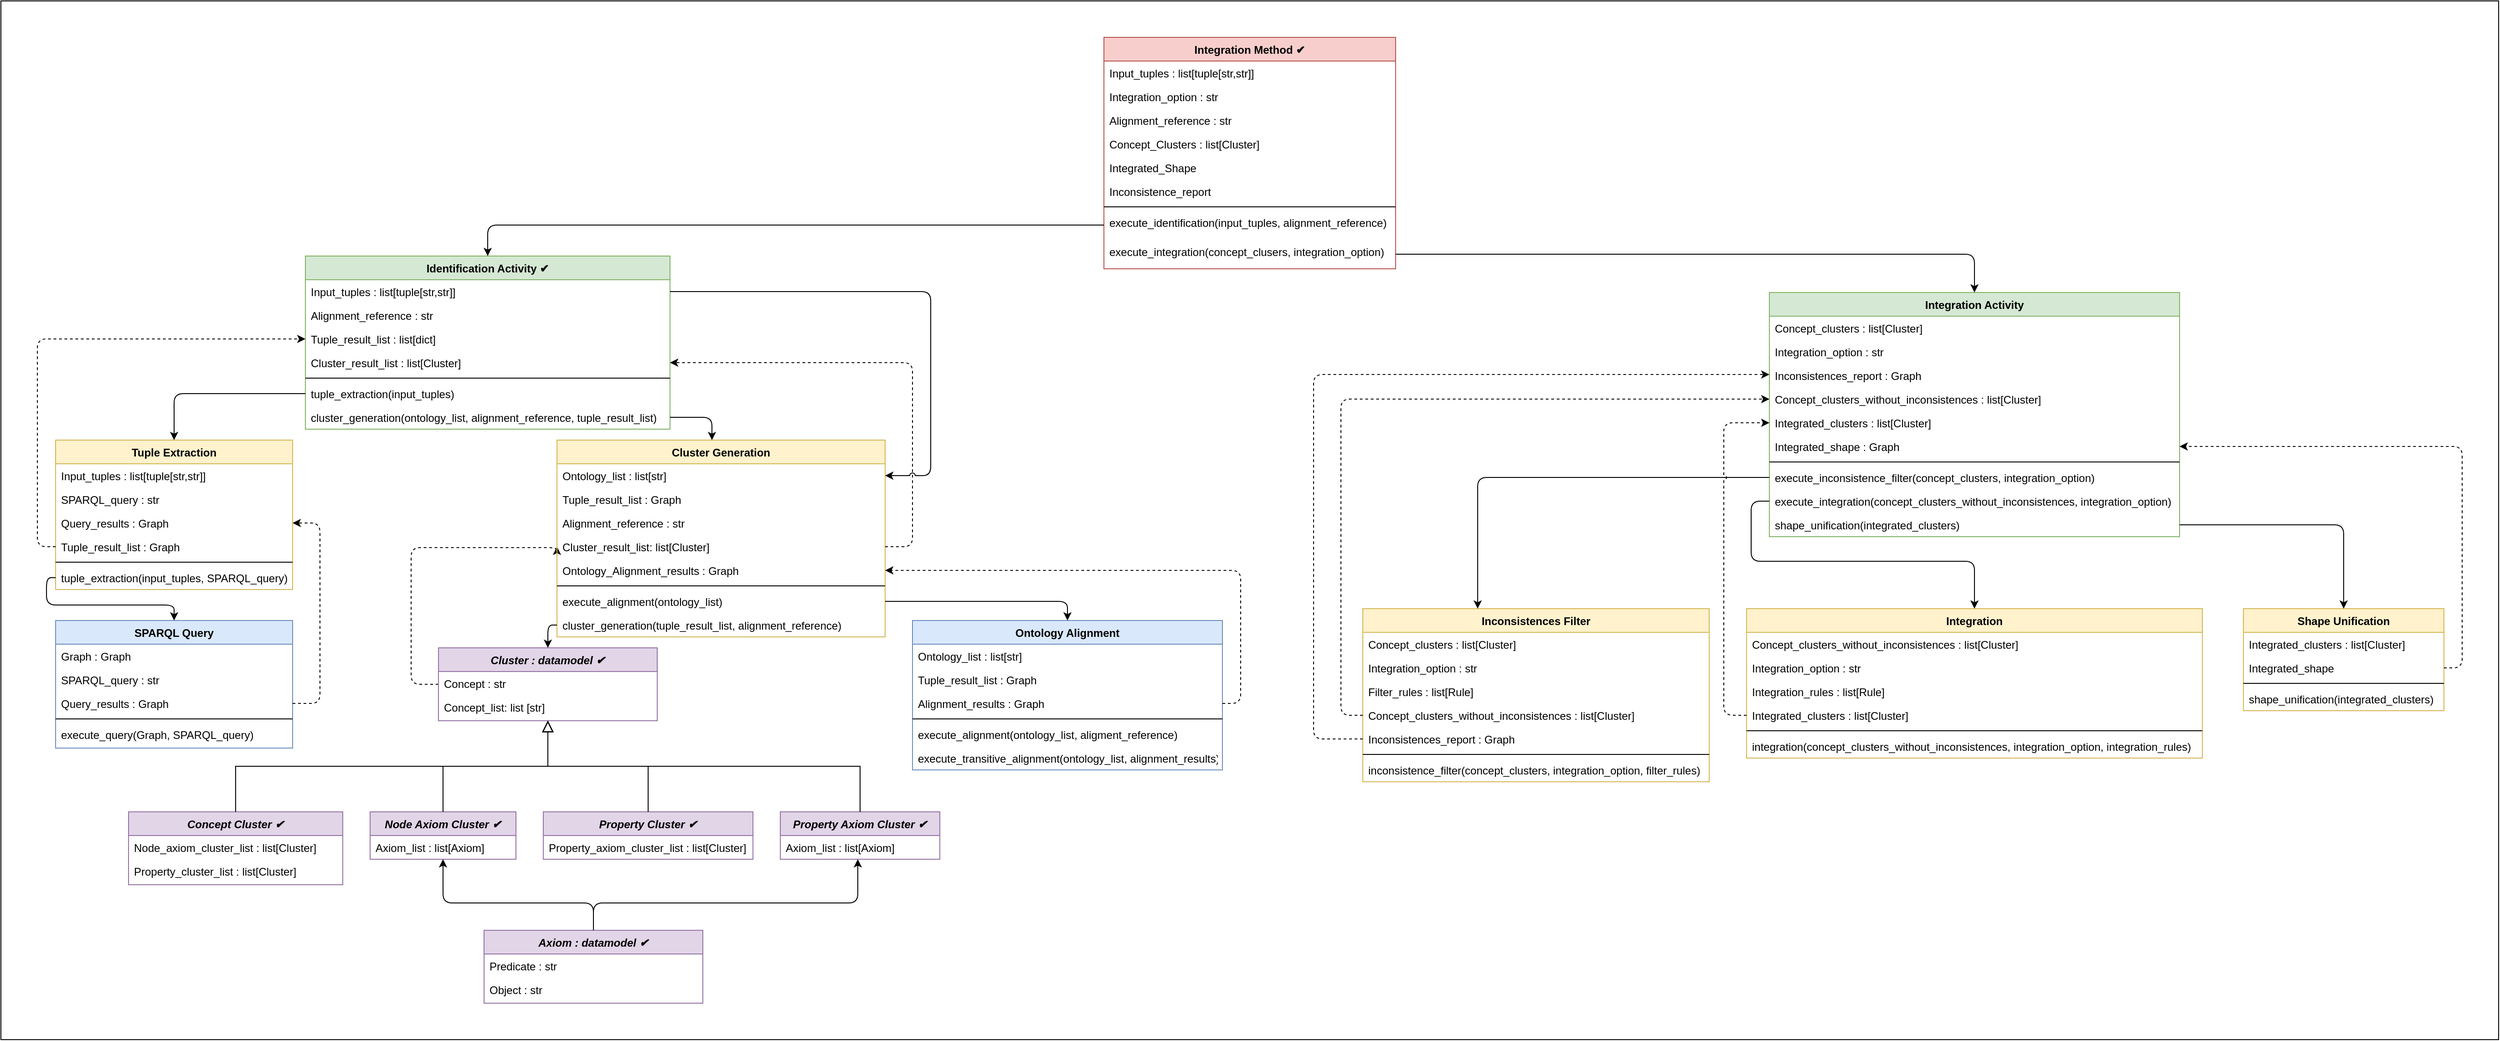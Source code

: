 <mxfile>
    <diagram id="N_ACyk_NYoFnbW6lfRZY" name="Page-1">
        <mxGraphModel dx="1727" dy="810" grid="1" gridSize="10" guides="1" tooltips="1" connect="1" arrows="1" fold="1" page="1" pageScale="1" pageWidth="827" pageHeight="1169" background="none" math="0" shadow="0">
            <root>
                <mxCell id="0"/>
                <mxCell id="1" parent="0"/>
                <mxCell id="170" value="" style="rounded=0;whiteSpace=wrap;html=1;" parent="1" vertex="1">
                    <mxGeometry x="-320" y="170" width="2740" height="1140" as="geometry"/>
                </mxCell>
                <mxCell id="131" style="edgeStyle=orthogonalEdgeStyle;html=1;dashed=1;entryX=0;entryY=0.5;entryDx=0;entryDy=0;" parent="1" source="10" target="83" edge="1">
                    <mxGeometry relative="1" as="geometry">
                        <Array as="points">
                            <mxPoint x="130" y="920"/>
                            <mxPoint x="130" y="770"/>
                            <mxPoint x="290" y="770"/>
                        </Array>
                    </mxGeometry>
                </mxCell>
                <mxCell id="10" value="Cluster : datamodel ✔" style="swimlane;fontStyle=3;align=center;verticalAlign=top;childLayout=stackLayout;horizontal=1;startSize=26;horizontalStack=0;resizeParent=1;resizeLast=0;collapsible=1;marginBottom=0;rounded=0;shadow=0;strokeWidth=1;fillColor=#e1d5e7;strokeColor=#9673a6;" parent="1" vertex="1">
                    <mxGeometry x="160" y="880" width="240" height="80" as="geometry">
                        <mxRectangle x="230" y="140" width="160" height="26" as="alternateBounds"/>
                    </mxGeometry>
                </mxCell>
                <mxCell id="11" value="Concept : str" style="text;align=left;verticalAlign=top;spacingLeft=4;spacingRight=4;overflow=hidden;rotatable=0;points=[[0,0.5],[1,0.5]];portConstraint=eastwest;" parent="10" vertex="1">
                    <mxGeometry y="26" width="240" height="26" as="geometry"/>
                </mxCell>
                <mxCell id="12" value="Concept_list: list [str]" style="text;align=left;verticalAlign=top;spacingLeft=4;spacingRight=4;overflow=hidden;rotatable=0;points=[[0,0.5],[1,0.5]];portConstraint=eastwest;rounded=0;shadow=0;html=0;" parent="10" vertex="1">
                    <mxGeometry y="52" width="240" height="26" as="geometry"/>
                </mxCell>
                <mxCell id="16" value="Node Axiom Cluster ✔" style="swimlane;fontStyle=3;align=center;verticalAlign=top;childLayout=stackLayout;horizontal=1;startSize=26;horizontalStack=0;resizeParent=1;resizeLast=0;collapsible=1;marginBottom=0;rounded=0;shadow=0;strokeWidth=1;fillColor=#e1d5e7;strokeColor=#9673a6;" parent="1" vertex="1">
                    <mxGeometry x="85" y="1060" width="160" height="52" as="geometry">
                        <mxRectangle x="130" y="380" width="160" height="26" as="alternateBounds"/>
                    </mxGeometry>
                </mxCell>
                <mxCell id="17" value="Axiom_list : list[Axiom]" style="text;align=left;verticalAlign=top;spacingLeft=4;spacingRight=4;overflow=hidden;rotatable=0;points=[[0,0.5],[1,0.5]];portConstraint=eastwest;" parent="16" vertex="1">
                    <mxGeometry y="26" width="160" height="26" as="geometry"/>
                </mxCell>
                <mxCell id="22" value="" style="endArrow=block;endSize=10;endFill=0;shadow=0;strokeWidth=1;rounded=0;curved=0;edgeStyle=elbowEdgeStyle;elbow=vertical;" parent="1" source="16" target="10" edge="1">
                    <mxGeometry width="160" relative="1" as="geometry">
                        <mxPoint x="140" y="983" as="sourcePoint"/>
                        <mxPoint x="100" y="1020" as="targetPoint"/>
                    </mxGeometry>
                </mxCell>
                <mxCell id="23" value="Property Cluster ✔" style="swimlane;fontStyle=3;align=center;verticalAlign=top;childLayout=stackLayout;horizontal=1;startSize=26;horizontalStack=0;resizeParent=1;resizeLast=0;collapsible=1;marginBottom=0;rounded=0;shadow=0;strokeWidth=1;fillColor=#e1d5e7;strokeColor=#9673a6;" parent="1" vertex="1">
                    <mxGeometry x="275" y="1060" width="230" height="52" as="geometry">
                        <mxRectangle x="340" y="380" width="170" height="26" as="alternateBounds"/>
                    </mxGeometry>
                </mxCell>
                <mxCell id="24" value="Property_axiom_cluster_list : list[Cluster]" style="text;align=left;verticalAlign=top;spacingLeft=4;spacingRight=4;overflow=hidden;rotatable=0;points=[[0,0.5],[1,0.5]];portConstraint=eastwest;" parent="23" vertex="1">
                    <mxGeometry y="26" width="230" height="26" as="geometry"/>
                </mxCell>
                <mxCell id="26" value="" style="endArrow=block;endSize=10;endFill=0;shadow=0;strokeWidth=1;rounded=0;curved=0;edgeStyle=elbowEdgeStyle;elbow=vertical;" parent="1" source="23" target="10" edge="1">
                    <mxGeometry width="160" relative="1" as="geometry">
                        <mxPoint x="150" y="1153" as="sourcePoint"/>
                        <mxPoint x="260" y="1070" as="targetPoint"/>
                    </mxGeometry>
                </mxCell>
                <mxCell id="27" value="Integration Method ✔" style="swimlane;fontStyle=1;align=center;verticalAlign=top;childLayout=stackLayout;horizontal=1;startSize=26;horizontalStack=0;resizeParent=1;resizeLast=0;collapsible=1;marginBottom=0;rounded=0;shadow=0;strokeWidth=1;fillColor=#f8cecc;strokeColor=#b85450;" parent="1" vertex="1">
                    <mxGeometry x="890" y="210" width="320" height="254" as="geometry">
                        <mxRectangle x="550" y="140" width="160" height="26" as="alternateBounds"/>
                    </mxGeometry>
                </mxCell>
                <mxCell id="28" value="Input_tuples : list[tuple[str,str]]" style="text;align=left;verticalAlign=top;spacingLeft=4;spacingRight=4;overflow=hidden;rotatable=0;points=[[0,0.5],[1,0.5]];portConstraint=eastwest;rounded=0;shadow=0;html=0;" parent="27" vertex="1">
                    <mxGeometry y="26" width="320" height="26" as="geometry"/>
                </mxCell>
                <mxCell id="30" value="Integration_option : str" style="text;align=left;verticalAlign=top;spacingLeft=4;spacingRight=4;overflow=hidden;rotatable=0;points=[[0,0.5],[1,0.5]];portConstraint=eastwest;" parent="27" vertex="1">
                    <mxGeometry y="52" width="320" height="26" as="geometry"/>
                </mxCell>
                <mxCell id="171" value="Alignment_reference : str" style="text;align=left;verticalAlign=top;spacingLeft=4;spacingRight=4;overflow=hidden;rotatable=0;points=[[0,0.5],[1,0.5]];portConstraint=eastwest;rounded=0;shadow=0;html=0;" vertex="1" parent="27">
                    <mxGeometry y="78" width="320" height="26" as="geometry"/>
                </mxCell>
                <mxCell id="101" value="Concept_Clusters : list[Cluster]" style="text;align=left;verticalAlign=top;spacingLeft=4;spacingRight=4;overflow=hidden;rotatable=0;points=[[0,0.5],[1,0.5]];portConstraint=eastwest;rounded=0;shadow=0;html=0;" parent="27" vertex="1">
                    <mxGeometry y="104" width="320" height="26" as="geometry"/>
                </mxCell>
                <mxCell id="32" value="Integrated_Shape" style="text;align=left;verticalAlign=top;spacingLeft=4;spacingRight=4;overflow=hidden;rotatable=0;points=[[0,0.5],[1,0.5]];portConstraint=eastwest;rounded=0;shadow=0;html=0;" parent="27" vertex="1">
                    <mxGeometry y="130" width="320" height="26" as="geometry"/>
                </mxCell>
                <mxCell id="55" value="Inconsistence_report" style="text;align=left;verticalAlign=top;spacingLeft=4;spacingRight=4;overflow=hidden;rotatable=0;points=[[0,0.5],[1,0.5]];portConstraint=eastwest;rounded=0;shadow=0;html=0;" parent="27" vertex="1">
                    <mxGeometry y="156" width="320" height="26" as="geometry"/>
                </mxCell>
                <mxCell id="33" value="" style="line;html=1;strokeWidth=1;align=left;verticalAlign=middle;spacingTop=-1;spacingLeft=3;spacingRight=3;rotatable=0;labelPosition=right;points=[];portConstraint=eastwest;" parent="27" vertex="1">
                    <mxGeometry y="182" width="320" height="8" as="geometry"/>
                </mxCell>
                <mxCell id="34" value="execute_identification(input_tuples, alignment_reference)" style="text;align=left;verticalAlign=top;spacingLeft=4;spacingRight=4;overflow=hidden;rotatable=0;points=[[0,0.5],[1,0.5]];portConstraint=eastwest;" parent="27" vertex="1">
                    <mxGeometry y="190" width="320" height="32" as="geometry"/>
                </mxCell>
                <mxCell id="100" value="execute_integration(concept_clusers, integration_option)" style="text;align=left;verticalAlign=top;spacingLeft=4;spacingRight=4;overflow=hidden;rotatable=0;points=[[0,0.5],[1,0.5]];portConstraint=eastwest;" parent="27" vertex="1">
                    <mxGeometry y="222" width="320" height="32" as="geometry"/>
                </mxCell>
                <mxCell id="35" value="Identification Activity ✔" style="swimlane;fontStyle=1;align=center;verticalAlign=top;childLayout=stackLayout;horizontal=1;startSize=26;horizontalStack=0;resizeParent=1;resizeLast=0;collapsible=1;marginBottom=0;rounded=0;shadow=0;strokeWidth=1;fillColor=#d5e8d4;strokeColor=#82b366;" parent="1" vertex="1">
                    <mxGeometry x="14" y="450" width="400" height="190" as="geometry">
                        <mxRectangle x="550" y="140" width="160" height="26" as="alternateBounds"/>
                    </mxGeometry>
                </mxCell>
                <mxCell id="36" value="Input_tuples : list[tuple[str,str]]" style="text;align=left;verticalAlign=top;spacingLeft=4;spacingRight=4;overflow=hidden;rotatable=0;points=[[0,0.5],[1,0.5]];portConstraint=eastwest;rounded=0;shadow=0;html=0;" parent="35" vertex="1">
                    <mxGeometry y="26" width="400" height="26" as="geometry"/>
                </mxCell>
                <mxCell id="172" value="Alignment_reference : str" style="text;align=left;verticalAlign=top;spacingLeft=4;spacingRight=4;overflow=hidden;rotatable=0;points=[[0,0.5],[1,0.5]];portConstraint=eastwest;rounded=0;shadow=0;html=0;" vertex="1" parent="35">
                    <mxGeometry y="52" width="400" height="26" as="geometry"/>
                </mxCell>
                <mxCell id="39" value="Tuple_result_list : list[dict]" style="text;align=left;verticalAlign=top;spacingLeft=4;spacingRight=4;overflow=hidden;rotatable=0;points=[[0,0.5],[1,0.5]];portConstraint=eastwest;rounded=0;shadow=0;html=0;" parent="35" vertex="1">
                    <mxGeometry y="78" width="400" height="26" as="geometry"/>
                </mxCell>
                <mxCell id="40" value="Cluster_result_list : list[Cluster]" style="text;align=left;verticalAlign=top;spacingLeft=4;spacingRight=4;overflow=hidden;rotatable=0;points=[[0,0.5],[1,0.5]];portConstraint=eastwest;rounded=0;shadow=0;html=0;" parent="35" vertex="1">
                    <mxGeometry y="104" width="400" height="26" as="geometry"/>
                </mxCell>
                <mxCell id="41" value="" style="line;html=1;strokeWidth=1;align=left;verticalAlign=middle;spacingTop=-1;spacingLeft=3;spacingRight=3;rotatable=0;labelPosition=right;points=[];portConstraint=eastwest;" parent="35" vertex="1">
                    <mxGeometry y="130" width="400" height="8" as="geometry"/>
                </mxCell>
                <mxCell id="42" value="tuple_extraction(input_tuples)" style="text;align=left;verticalAlign=top;spacingLeft=4;spacingRight=4;overflow=hidden;rotatable=0;points=[[0,0.5],[1,0.5]];portConstraint=eastwest;" parent="35" vertex="1">
                    <mxGeometry y="138" width="400" height="26" as="geometry"/>
                </mxCell>
                <mxCell id="56" value="cluster_generation(ontology_list, alignment_reference, tuple_result_list)" style="text;align=left;verticalAlign=top;spacingLeft=4;spacingRight=4;overflow=hidden;rotatable=0;points=[[0,0.5],[1,0.5]];portConstraint=eastwest;" parent="35" vertex="1">
                    <mxGeometry y="164" width="400" height="26" as="geometry"/>
                </mxCell>
                <mxCell id="43" value="Integration Activity" style="swimlane;fontStyle=1;align=center;verticalAlign=top;childLayout=stackLayout;horizontal=1;startSize=26;horizontalStack=0;resizeParent=1;resizeLast=0;collapsible=1;marginBottom=0;rounded=0;shadow=0;strokeWidth=1;fillColor=#d5e8d4;strokeColor=#82b366;" parent="1" vertex="1">
                    <mxGeometry x="1620" y="490" width="450" height="268" as="geometry">
                        <mxRectangle x="550" y="140" width="160" height="26" as="alternateBounds"/>
                    </mxGeometry>
                </mxCell>
                <mxCell id="44" value="Concept_clusters : list[Cluster]" style="text;align=left;verticalAlign=top;spacingLeft=4;spacingRight=4;overflow=hidden;rotatable=0;points=[[0,0.5],[1,0.5]];portConstraint=eastwest;rounded=0;shadow=0;html=0;" parent="43" vertex="1">
                    <mxGeometry y="26" width="450" height="26" as="geometry"/>
                </mxCell>
                <mxCell id="45" value="Integration_option : str" style="text;align=left;verticalAlign=top;spacingLeft=4;spacingRight=4;overflow=hidden;rotatable=0;points=[[0,0.5],[1,0.5]];portConstraint=eastwest;rounded=0;shadow=0;html=0;" parent="43" vertex="1">
                    <mxGeometry y="52" width="450" height="26" as="geometry"/>
                </mxCell>
                <mxCell id="48" value="Inconsistences_report : Graph" style="text;align=left;verticalAlign=top;spacingLeft=4;spacingRight=4;overflow=hidden;rotatable=0;points=[[0,0.5],[1,0.5]];portConstraint=eastwest;rounded=0;shadow=0;html=0;" parent="43" vertex="1">
                    <mxGeometry y="78" width="450" height="26" as="geometry"/>
                </mxCell>
                <mxCell id="46" value="Concept_clusters_without_inconsistences : list[Cluster]" style="text;align=left;verticalAlign=top;spacingLeft=4;spacingRight=4;overflow=hidden;rotatable=0;points=[[0,0.5],[1,0.5]];portConstraint=eastwest;" parent="43" vertex="1">
                    <mxGeometry y="104" width="450" height="26" as="geometry"/>
                </mxCell>
                <mxCell id="47" value="Integrated_clusters : list[Cluster]" style="text;align=left;verticalAlign=top;spacingLeft=4;spacingRight=4;overflow=hidden;rotatable=0;points=[[0,0.5],[1,0.5]];portConstraint=eastwest;rounded=0;shadow=0;html=0;" parent="43" vertex="1">
                    <mxGeometry y="130" width="450" height="26" as="geometry"/>
                </mxCell>
                <mxCell id="136" value="Integrated_shape : Graph" style="text;align=left;verticalAlign=top;spacingLeft=4;spacingRight=4;overflow=hidden;rotatable=0;points=[[0,0.5],[1,0.5]];portConstraint=eastwest;rounded=0;shadow=0;html=0;" parent="43" vertex="1">
                    <mxGeometry y="156" width="450" height="26" as="geometry"/>
                </mxCell>
                <mxCell id="49" value="" style="line;html=1;strokeWidth=1;align=left;verticalAlign=middle;spacingTop=-1;spacingLeft=3;spacingRight=3;rotatable=0;labelPosition=right;points=[];portConstraint=eastwest;" parent="43" vertex="1">
                    <mxGeometry y="182" width="450" height="8" as="geometry"/>
                </mxCell>
                <mxCell id="133" value="execute_inconsistence_filter(concept_clusters, integration_option)" style="text;align=left;verticalAlign=top;spacingLeft=4;spacingRight=4;overflow=hidden;rotatable=0;points=[[0,0.5],[1,0.5]];portConstraint=eastwest;" parent="43" vertex="1">
                    <mxGeometry y="190" width="450" height="26" as="geometry"/>
                </mxCell>
                <mxCell id="50" value="execute_integration(concept_clusters_without_inconsistences, integration_option)" style="text;align=left;verticalAlign=top;spacingLeft=4;spacingRight=4;overflow=hidden;rotatable=0;points=[[0,0.5],[1,0.5]];portConstraint=eastwest;" parent="43" vertex="1">
                    <mxGeometry y="216" width="450" height="26" as="geometry"/>
                </mxCell>
                <mxCell id="134" value="shape_unification(integrated_clusters)" style="text;align=left;verticalAlign=top;spacingLeft=4;spacingRight=4;overflow=hidden;rotatable=0;points=[[0,0.5],[1,0.5]];portConstraint=eastwest;" parent="43" vertex="1">
                    <mxGeometry y="242" width="450" height="26" as="geometry"/>
                </mxCell>
                <mxCell id="53" style="edgeStyle=orthogonalEdgeStyle;html=1;" parent="1" source="34" target="35" edge="1">
                    <mxGeometry relative="1" as="geometry"/>
                </mxCell>
                <mxCell id="54" style="edgeStyle=orthogonalEdgeStyle;html=1;" parent="1" source="100" target="43" edge="1">
                    <mxGeometry relative="1" as="geometry">
                        <mxPoint x="1210" y="423" as="sourcePoint"/>
                    </mxGeometry>
                </mxCell>
                <mxCell id="58" value="Tuple Extraction" style="swimlane;fontStyle=1;align=center;verticalAlign=top;childLayout=stackLayout;horizontal=1;startSize=26;horizontalStack=0;resizeParent=1;resizeLast=0;collapsible=1;marginBottom=0;rounded=0;shadow=0;strokeWidth=1;fillColor=#fff2cc;strokeColor=#d6b656;" parent="1" vertex="1">
                    <mxGeometry x="-260" y="652" width="260" height="164" as="geometry">
                        <mxRectangle x="-250" y="650" width="160" height="26" as="alternateBounds"/>
                    </mxGeometry>
                </mxCell>
                <mxCell id="59" value="Input_tuples : list[tuple[str,str]]" style="text;align=left;verticalAlign=top;spacingLeft=4;spacingRight=4;overflow=hidden;rotatable=0;points=[[0,0.5],[1,0.5]];portConstraint=eastwest;rounded=0;shadow=0;html=0;" parent="58" vertex="1">
                    <mxGeometry y="26" width="260" height="26" as="geometry"/>
                </mxCell>
                <mxCell id="60" value="SPARQL_query : str" style="text;align=left;verticalAlign=top;spacingLeft=4;spacingRight=4;overflow=hidden;rotatable=0;points=[[0,0.5],[1,0.5]];portConstraint=eastwest;rounded=0;shadow=0;html=0;" parent="58" vertex="1">
                    <mxGeometry y="52" width="260" height="26" as="geometry"/>
                </mxCell>
                <mxCell id="63" value="Query_results : Graph" style="text;align=left;verticalAlign=top;spacingLeft=4;spacingRight=4;overflow=hidden;rotatable=0;points=[[0,0.5],[1,0.5]];portConstraint=eastwest;rounded=0;shadow=0;html=0;" parent="58" vertex="1">
                    <mxGeometry y="78" width="260" height="26" as="geometry"/>
                </mxCell>
                <mxCell id="107" value="Tuple_result_list : Graph" style="text;align=left;verticalAlign=top;spacingLeft=4;spacingRight=4;overflow=hidden;rotatable=0;points=[[0,0.5],[1,0.5]];portConstraint=eastwest;rounded=0;shadow=0;html=0;" parent="58" vertex="1">
                    <mxGeometry y="104" width="260" height="26" as="geometry"/>
                </mxCell>
                <mxCell id="64" value="" style="line;html=1;strokeWidth=1;align=left;verticalAlign=middle;spacingTop=-1;spacingLeft=3;spacingRight=3;rotatable=0;labelPosition=right;points=[];portConstraint=eastwest;" parent="58" vertex="1">
                    <mxGeometry y="130" width="260" height="8" as="geometry"/>
                </mxCell>
                <mxCell id="65" value="tuple_extraction(input_tuples, SPARQL_query)" style="text;align=left;verticalAlign=top;spacingLeft=4;spacingRight=4;overflow=hidden;rotatable=0;points=[[0,0.5],[1,0.5]];portConstraint=eastwest;" parent="58" vertex="1">
                    <mxGeometry y="138" width="260" height="26" as="geometry"/>
                </mxCell>
                <mxCell id="67" value="Ontology Alignment" style="swimlane;fontStyle=1;align=center;verticalAlign=top;childLayout=stackLayout;horizontal=1;startSize=26;horizontalStack=0;resizeParent=1;resizeLast=0;collapsible=1;marginBottom=0;rounded=0;shadow=0;strokeWidth=1;fillColor=#dae8fc;strokeColor=#6c8ebf;" parent="1" vertex="1">
                    <mxGeometry x="680" y="850" width="340" height="164" as="geometry">
                        <mxRectangle x="550" y="140" width="160" height="26" as="alternateBounds"/>
                    </mxGeometry>
                </mxCell>
                <mxCell id="69" value="Ontology_list : list[str]" style="text;align=left;verticalAlign=top;spacingLeft=4;spacingRight=4;overflow=hidden;rotatable=0;points=[[0,0.5],[1,0.5]];portConstraint=eastwest;rounded=0;shadow=0;html=0;" parent="67" vertex="1">
                    <mxGeometry y="26" width="340" height="26" as="geometry"/>
                </mxCell>
                <mxCell id="176" value="Tuple_result_list : Graph" style="text;align=left;verticalAlign=top;spacingLeft=4;spacingRight=4;overflow=hidden;rotatable=0;points=[[0,0.5],[1,0.5]];portConstraint=eastwest;rounded=0;shadow=0;html=0;" vertex="1" parent="67">
                    <mxGeometry y="52" width="340" height="26" as="geometry"/>
                </mxCell>
                <mxCell id="70" value="Alignment_results : Graph" style="text;align=left;verticalAlign=top;spacingLeft=4;spacingRight=4;overflow=hidden;rotatable=0;points=[[0,0.5],[1,0.5]];portConstraint=eastwest;rounded=0;shadow=0;html=0;" parent="67" vertex="1">
                    <mxGeometry y="78" width="340" height="26" as="geometry"/>
                </mxCell>
                <mxCell id="71" value="" style="line;html=1;strokeWidth=1;align=left;verticalAlign=middle;spacingTop=-1;spacingLeft=3;spacingRight=3;rotatable=0;labelPosition=right;points=[];portConstraint=eastwest;" parent="67" vertex="1">
                    <mxGeometry y="104" width="340" height="8" as="geometry"/>
                </mxCell>
                <mxCell id="72" value="execute_alignment(ontology_list, aligment_reference)" style="text;align=left;verticalAlign=top;spacingLeft=4;spacingRight=4;overflow=hidden;rotatable=0;points=[[0,0.5],[1,0.5]];portConstraint=eastwest;" parent="67" vertex="1">
                    <mxGeometry y="112" width="340" height="26" as="geometry"/>
                </mxCell>
                <mxCell id="132" value="execute_transitive_alignment(ontology_list, alignment_results)" style="text;align=left;verticalAlign=top;spacingLeft=4;spacingRight=4;overflow=hidden;rotatable=0;points=[[0,0.5],[1,0.5]];portConstraint=eastwest;" parent="67" vertex="1">
                    <mxGeometry y="138" width="340" height="26" as="geometry"/>
                </mxCell>
                <mxCell id="75" value="SPARQL Query" style="swimlane;fontStyle=1;align=center;verticalAlign=top;childLayout=stackLayout;horizontal=1;startSize=26;horizontalStack=0;resizeParent=1;resizeLast=0;collapsible=1;marginBottom=0;rounded=0;shadow=0;strokeWidth=1;fillColor=#dae8fc;strokeColor=#6c8ebf;" parent="1" vertex="1">
                    <mxGeometry x="-260" y="850" width="260" height="140" as="geometry">
                        <mxRectangle x="550" y="140" width="160" height="26" as="alternateBounds"/>
                    </mxGeometry>
                </mxCell>
                <mxCell id="76" value="Graph : Graph" style="text;align=left;verticalAlign=top;spacingLeft=4;spacingRight=4;overflow=hidden;rotatable=0;points=[[0,0.5],[1,0.5]];portConstraint=eastwest;rounded=0;shadow=0;html=0;" parent="75" vertex="1">
                    <mxGeometry y="26" width="260" height="26" as="geometry"/>
                </mxCell>
                <mxCell id="77" value="SPARQL_query : str" style="text;align=left;verticalAlign=top;spacingLeft=4;spacingRight=4;overflow=hidden;rotatable=0;points=[[0,0.5],[1,0.5]];portConstraint=eastwest;rounded=0;shadow=0;html=0;" parent="75" vertex="1">
                    <mxGeometry y="52" width="260" height="26" as="geometry"/>
                </mxCell>
                <mxCell id="78" value="Query_results : Graph" style="text;align=left;verticalAlign=top;spacingLeft=4;spacingRight=4;overflow=hidden;rotatable=0;points=[[0,0.5],[1,0.5]];portConstraint=eastwest;rounded=0;shadow=0;html=0;" parent="75" vertex="1">
                    <mxGeometry y="78" width="260" height="26" as="geometry"/>
                </mxCell>
                <mxCell id="79" value="" style="line;html=1;strokeWidth=1;align=left;verticalAlign=middle;spacingTop=-1;spacingLeft=3;spacingRight=3;rotatable=0;labelPosition=right;points=[];portConstraint=eastwest;" parent="75" vertex="1">
                    <mxGeometry y="104" width="260" height="8" as="geometry"/>
                </mxCell>
                <mxCell id="80" value="execute_query(Graph, SPARQL_query)" style="text;align=left;verticalAlign=top;spacingLeft=4;spacingRight=4;overflow=hidden;rotatable=0;points=[[0,0.5],[1,0.5]];portConstraint=eastwest;" parent="75" vertex="1">
                    <mxGeometry y="112" width="260" height="26" as="geometry"/>
                </mxCell>
                <mxCell id="81" value="Cluster Generation" style="swimlane;fontStyle=1;align=center;verticalAlign=top;childLayout=stackLayout;horizontal=1;startSize=26;horizontalStack=0;resizeParent=1;resizeLast=0;collapsible=1;marginBottom=0;rounded=0;shadow=0;strokeWidth=1;fillColor=#fff2cc;strokeColor=#d6b656;" parent="1" vertex="1">
                    <mxGeometry x="290" y="652" width="360" height="216" as="geometry">
                        <mxRectangle x="290" y="652" width="160" height="26" as="alternateBounds"/>
                    </mxGeometry>
                </mxCell>
                <mxCell id="82" value="Ontology_list : list[str]" style="text;align=left;verticalAlign=top;spacingLeft=4;spacingRight=4;overflow=hidden;rotatable=0;points=[[0,0.5],[1,0.5]];portConstraint=eastwest;rounded=0;shadow=0;html=0;" parent="81" vertex="1">
                    <mxGeometry y="26" width="360" height="26" as="geometry"/>
                </mxCell>
                <mxCell id="174" value="Tuple_result_list : Graph" style="text;align=left;verticalAlign=top;spacingLeft=4;spacingRight=4;overflow=hidden;rotatable=0;points=[[0,0.5],[1,0.5]];portConstraint=eastwest;rounded=0;shadow=0;html=0;" vertex="1" parent="81">
                    <mxGeometry y="52" width="360" height="26" as="geometry"/>
                </mxCell>
                <mxCell id="173" value="Alignment_reference : str" style="text;align=left;verticalAlign=top;spacingLeft=4;spacingRight=4;overflow=hidden;rotatable=0;points=[[0,0.5],[1,0.5]];portConstraint=eastwest;rounded=0;shadow=0;html=0;" vertex="1" parent="81">
                    <mxGeometry y="78" width="360" height="26" as="geometry"/>
                </mxCell>
                <mxCell id="83" value="Cluster_result_list: list[Cluster]" style="text;align=left;verticalAlign=top;spacingLeft=4;spacingRight=4;overflow=hidden;rotatable=0;points=[[0,0.5],[1,0.5]];portConstraint=eastwest;rounded=0;shadow=0;html=0;" parent="81" vertex="1">
                    <mxGeometry y="104" width="360" height="26" as="geometry"/>
                </mxCell>
                <mxCell id="115" value="Ontology_Alignment_results : Graph" style="text;align=left;verticalAlign=top;spacingLeft=4;spacingRight=4;overflow=hidden;rotatable=0;points=[[0,0.5],[1,0.5]];portConstraint=eastwest;rounded=0;shadow=0;html=0;" parent="81" vertex="1">
                    <mxGeometry y="130" width="360" height="26" as="geometry"/>
                </mxCell>
                <mxCell id="84" value="" style="line;html=1;strokeWidth=1;align=left;verticalAlign=middle;spacingTop=-1;spacingLeft=3;spacingRight=3;rotatable=0;labelPosition=right;points=[];portConstraint=eastwest;" parent="81" vertex="1">
                    <mxGeometry y="156" width="360" height="8" as="geometry"/>
                </mxCell>
                <mxCell id="85" value="execute_alignment(ontology_list)" style="text;align=left;verticalAlign=top;spacingLeft=4;spacingRight=4;overflow=hidden;rotatable=0;points=[[0,0.5],[1,0.5]];portConstraint=eastwest;" parent="81" vertex="1">
                    <mxGeometry y="164" width="360" height="26" as="geometry"/>
                </mxCell>
                <mxCell id="104" value="cluster_generation(tuple_result_list, alignment_reference)" style="text;align=left;verticalAlign=top;spacingLeft=4;spacingRight=4;overflow=hidden;rotatable=0;points=[[0,0.5],[1,0.5]];portConstraint=eastwest;" parent="81" vertex="1">
                    <mxGeometry y="190" width="360" height="26" as="geometry"/>
                </mxCell>
                <mxCell id="88" value="Property Axiom Cluster ✔" style="swimlane;fontStyle=3;align=center;verticalAlign=top;childLayout=stackLayout;horizontal=1;startSize=26;horizontalStack=0;resizeParent=1;resizeLast=0;collapsible=1;marginBottom=0;rounded=0;shadow=0;strokeWidth=1;fillColor=#e1d5e7;strokeColor=#9673a6;" parent="1" vertex="1">
                    <mxGeometry x="535" y="1060" width="175" height="52" as="geometry">
                        <mxRectangle x="340" y="380" width="170" height="26" as="alternateBounds"/>
                    </mxGeometry>
                </mxCell>
                <mxCell id="89" value="Axiom_list : list[Axiom]" style="text;align=left;verticalAlign=top;spacingLeft=4;spacingRight=4;overflow=hidden;rotatable=0;points=[[0,0.5],[1,0.5]];portConstraint=eastwest;" parent="88" vertex="1">
                    <mxGeometry y="26" width="175" height="26" as="geometry"/>
                </mxCell>
                <mxCell id="94" value="" style="endArrow=block;endSize=10;endFill=0;shadow=0;strokeWidth=1;rounded=0;curved=0;edgeStyle=elbowEdgeStyle;elbow=vertical;" parent="1" source="88" target="10" edge="1">
                    <mxGeometry width="160" relative="1" as="geometry">
                        <mxPoint x="470" y="1122" as="sourcePoint"/>
                        <mxPoint x="470" y="1020" as="targetPoint"/>
                    </mxGeometry>
                </mxCell>
                <mxCell id="95" style="edgeStyle=orthogonalEdgeStyle;html=1;exitX=0;exitY=0.5;exitDx=0;exitDy=0;" parent="1" source="42" target="58" edge="1">
                    <mxGeometry relative="1" as="geometry"/>
                </mxCell>
                <mxCell id="96" style="edgeStyle=orthogonalEdgeStyle;html=1;dashed=1;entryX=0;entryY=0.5;entryDx=0;entryDy=0;" parent="1" source="107" target="39" edge="1">
                    <mxGeometry relative="1" as="geometry">
                        <Array as="points">
                            <mxPoint x="-280" y="769"/>
                            <mxPoint x="-280" y="541"/>
                        </Array>
                    </mxGeometry>
                </mxCell>
                <mxCell id="102" style="edgeStyle=orthogonalEdgeStyle;html=1;" parent="1" source="65" target="75" edge="1">
                    <mxGeometry relative="1" as="geometry"/>
                </mxCell>
                <mxCell id="105" style="edgeStyle=orthogonalEdgeStyle;html=1;" parent="1" source="85" target="67" edge="1">
                    <mxGeometry relative="1" as="geometry"/>
                </mxCell>
                <mxCell id="106" style="edgeStyle=orthogonalEdgeStyle;html=1;dashed=1;entryX=1;entryY=0.5;entryDx=0;entryDy=0;exitX=1;exitY=0.5;exitDx=0;exitDy=0;" parent="1" source="70" target="115" edge="1">
                    <mxGeometry relative="1" as="geometry">
                        <Array as="points">
                            <mxPoint x="1040" y="941"/>
                            <mxPoint x="1040" y="795"/>
                        </Array>
                    </mxGeometry>
                </mxCell>
                <mxCell id="108" style="edgeStyle=orthogonalEdgeStyle;html=1;dashed=1;" parent="1" source="78" target="63" edge="1">
                    <mxGeometry relative="1" as="geometry">
                        <Array as="points">
                            <mxPoint x="30" y="941"/>
                            <mxPoint x="30" y="743"/>
                        </Array>
                    </mxGeometry>
                </mxCell>
                <mxCell id="114" style="edgeStyle=orthogonalEdgeStyle;html=1;exitX=1;exitY=0.5;exitDx=0;exitDy=0;" parent="1" source="56" target="81" edge="1">
                    <mxGeometry relative="1" as="geometry">
                        <Array as="points">
                            <mxPoint x="460" y="627"/>
                        </Array>
                    </mxGeometry>
                </mxCell>
                <mxCell id="116" style="edgeStyle=orthogonalEdgeStyle;html=1;dashed=1;exitX=1;exitY=0.5;exitDx=0;exitDy=0;entryX=1;entryY=0.5;entryDx=0;entryDy=0;" parent="1" source="83" target="40" edge="1">
                    <mxGeometry relative="1" as="geometry">
                        <Array as="points">
                            <mxPoint x="680" y="769"/>
                            <mxPoint x="680" y="567"/>
                        </Array>
                    </mxGeometry>
                </mxCell>
                <mxCell id="117" style="edgeStyle=orthogonalEdgeStyle;html=1;" parent="1" source="104" target="10" edge="1">
                    <mxGeometry relative="1" as="geometry"/>
                </mxCell>
                <mxCell id="118" value="Concept Cluster ✔" style="swimlane;fontStyle=3;align=center;verticalAlign=top;childLayout=stackLayout;horizontal=1;startSize=26;horizontalStack=0;resizeParent=1;resizeLast=0;collapsible=1;marginBottom=0;rounded=0;shadow=0;strokeWidth=1;fillColor=#e1d5e7;strokeColor=#9673a6;" parent="1" vertex="1">
                    <mxGeometry x="-180" y="1060" width="235" height="80" as="geometry">
                        <mxRectangle x="130" y="380" width="160" height="26" as="alternateBounds"/>
                    </mxGeometry>
                </mxCell>
                <mxCell id="119" value="Node_axiom_cluster_list : list[Cluster]" style="text;align=left;verticalAlign=top;spacingLeft=4;spacingRight=4;overflow=hidden;rotatable=0;points=[[0,0.5],[1,0.5]];portConstraint=eastwest;" parent="118" vertex="1">
                    <mxGeometry y="26" width="235" height="26" as="geometry"/>
                </mxCell>
                <mxCell id="120" value="Property_cluster_list : list[Cluster]" style="text;align=left;verticalAlign=top;spacingLeft=4;spacingRight=4;overflow=hidden;rotatable=0;points=[[0,0.5],[1,0.5]];portConstraint=eastwest;rounded=0;shadow=0;html=0;" parent="118" vertex="1">
                    <mxGeometry y="52" width="235" height="26" as="geometry"/>
                </mxCell>
                <mxCell id="123" value="" style="endArrow=block;endSize=10;endFill=0;shadow=0;strokeWidth=1;rounded=0;curved=0;edgeStyle=elbowEdgeStyle;elbow=vertical;" parent="1" source="118" target="10" edge="1">
                    <mxGeometry width="160" relative="1" as="geometry">
                        <mxPoint x="100" y="1070" as="sourcePoint"/>
                        <mxPoint x="290" y="970" as="targetPoint"/>
                    </mxGeometry>
                </mxCell>
                <mxCell id="130" style="edgeStyle=orthogonalEdgeStyle;html=1;" parent="1" source="125" target="16" edge="1">
                    <mxGeometry relative="1" as="geometry">
                        <Array as="points">
                            <mxPoint x="330" y="1160"/>
                            <mxPoint x="165" y="1160"/>
                        </Array>
                    </mxGeometry>
                </mxCell>
                <mxCell id="125" value="Axiom : datamodel ✔" style="swimlane;fontStyle=3;align=center;verticalAlign=top;childLayout=stackLayout;horizontal=1;startSize=26;horizontalStack=0;resizeParent=1;resizeLast=0;collapsible=1;marginBottom=0;rounded=0;shadow=0;strokeWidth=1;fillColor=#e1d5e7;strokeColor=#9673a6;" parent="1" vertex="1">
                    <mxGeometry x="210" y="1190" width="240" height="80" as="geometry">
                        <mxRectangle x="230" y="140" width="160" height="26" as="alternateBounds"/>
                    </mxGeometry>
                </mxCell>
                <mxCell id="126" value="Predicate : str" style="text;align=left;verticalAlign=top;spacingLeft=4;spacingRight=4;overflow=hidden;rotatable=0;points=[[0,0.5],[1,0.5]];portConstraint=eastwest;" parent="125" vertex="1">
                    <mxGeometry y="26" width="240" height="26" as="geometry"/>
                </mxCell>
                <mxCell id="127" value="Object : str" style="text;align=left;verticalAlign=top;spacingLeft=4;spacingRight=4;overflow=hidden;rotatable=0;points=[[0,0.5],[1,0.5]];portConstraint=eastwest;rounded=0;shadow=0;html=0;" parent="125" vertex="1">
                    <mxGeometry y="52" width="240" height="26" as="geometry"/>
                </mxCell>
                <mxCell id="128" style="edgeStyle=orthogonalEdgeStyle;html=1;" parent="1" source="125" target="88" edge="1">
                    <mxGeometry relative="1" as="geometry">
                        <Array as="points">
                            <mxPoint x="330" y="1160"/>
                            <mxPoint x="620" y="1160"/>
                        </Array>
                    </mxGeometry>
                </mxCell>
                <mxCell id="138" value="Inconsistences Filter" style="swimlane;fontStyle=1;align=center;verticalAlign=top;childLayout=stackLayout;horizontal=1;startSize=26;horizontalStack=0;resizeParent=1;resizeLast=0;collapsible=1;marginBottom=0;rounded=0;shadow=0;strokeWidth=1;fillColor=#fff2cc;strokeColor=#d6b656;" parent="1" vertex="1">
                    <mxGeometry x="1174" y="837" width="380" height="190" as="geometry">
                        <mxRectangle x="-250" y="650" width="160" height="26" as="alternateBounds"/>
                    </mxGeometry>
                </mxCell>
                <mxCell id="139" value="Concept_clusters : list[Cluster]" style="text;align=left;verticalAlign=top;spacingLeft=4;spacingRight=4;overflow=hidden;rotatable=0;points=[[0,0.5],[1,0.5]];portConstraint=eastwest;rounded=0;shadow=0;html=0;" parent="138" vertex="1">
                    <mxGeometry y="26" width="380" height="26" as="geometry"/>
                </mxCell>
                <mxCell id="140" value="Integration_option : str" style="text;align=left;verticalAlign=top;spacingLeft=4;spacingRight=4;overflow=hidden;rotatable=0;points=[[0,0.5],[1,0.5]];portConstraint=eastwest;rounded=0;shadow=0;html=0;" parent="138" vertex="1">
                    <mxGeometry y="52" width="380" height="26" as="geometry"/>
                </mxCell>
                <mxCell id="141" value="Filter_rules : list[Rule]" style="text;align=left;verticalAlign=top;spacingLeft=4;spacingRight=4;overflow=hidden;rotatable=0;points=[[0,0.5],[1,0.5]];portConstraint=eastwest;rounded=0;shadow=0;html=0;" parent="138" vertex="1">
                    <mxGeometry y="78" width="380" height="26" as="geometry"/>
                </mxCell>
                <mxCell id="142" value="Concept_clusters_without_inconsistences : list[Cluster]" style="text;align=left;verticalAlign=top;spacingLeft=4;spacingRight=4;overflow=hidden;rotatable=0;points=[[0,0.5],[1,0.5]];portConstraint=eastwest;rounded=0;shadow=0;html=0;" parent="138" vertex="1">
                    <mxGeometry y="104" width="380" height="26" as="geometry"/>
                </mxCell>
                <mxCell id="147" value="Inconsistences_report : Graph" style="text;align=left;verticalAlign=top;spacingLeft=4;spacingRight=4;overflow=hidden;rotatable=0;points=[[0,0.5],[1,0.5]];portConstraint=eastwest;rounded=0;shadow=0;html=0;" parent="138" vertex="1">
                    <mxGeometry y="130" width="380" height="26" as="geometry"/>
                </mxCell>
                <mxCell id="143" value="" style="line;html=1;strokeWidth=1;align=left;verticalAlign=middle;spacingTop=-1;spacingLeft=3;spacingRight=3;rotatable=0;labelPosition=right;points=[];portConstraint=eastwest;" parent="138" vertex="1">
                    <mxGeometry y="156" width="380" height="8" as="geometry"/>
                </mxCell>
                <mxCell id="144" value="inconsistence_filter(concept_clusters, integration_option, filter_rules)" style="text;align=left;verticalAlign=top;spacingLeft=4;spacingRight=4;overflow=hidden;rotatable=0;points=[[0,0.5],[1,0.5]];portConstraint=eastwest;" parent="138" vertex="1">
                    <mxGeometry y="164" width="380" height="26" as="geometry"/>
                </mxCell>
                <mxCell id="145" style="edgeStyle=orthogonalEdgeStyle;html=1;" parent="1" source="133" target="138" edge="1">
                    <mxGeometry relative="1" as="geometry">
                        <mxPoint x="1390" y="620" as="targetPoint"/>
                        <Array as="points">
                            <mxPoint x="1300" y="693"/>
                        </Array>
                    </mxGeometry>
                </mxCell>
                <mxCell id="148" value="Integration" style="swimlane;fontStyle=1;align=center;verticalAlign=top;childLayout=stackLayout;horizontal=1;startSize=26;horizontalStack=0;resizeParent=1;resizeLast=0;collapsible=1;marginBottom=0;rounded=0;shadow=0;strokeWidth=1;fillColor=#fff2cc;strokeColor=#d6b656;" parent="1" vertex="1">
                    <mxGeometry x="1595" y="837" width="500" height="164" as="geometry">
                        <mxRectangle x="-250" y="650" width="160" height="26" as="alternateBounds"/>
                    </mxGeometry>
                </mxCell>
                <mxCell id="149" value="Concept_clusters_without_inconsistences : list[Cluster]" style="text;align=left;verticalAlign=top;spacingLeft=4;spacingRight=4;overflow=hidden;rotatable=0;points=[[0,0.5],[1,0.5]];portConstraint=eastwest;rounded=0;shadow=0;html=0;" parent="148" vertex="1">
                    <mxGeometry y="26" width="500" height="26" as="geometry"/>
                </mxCell>
                <mxCell id="150" value="Integration_option : str" style="text;align=left;verticalAlign=top;spacingLeft=4;spacingRight=4;overflow=hidden;rotatable=0;points=[[0,0.5],[1,0.5]];portConstraint=eastwest;rounded=0;shadow=0;html=0;" parent="148" vertex="1">
                    <mxGeometry y="52" width="500" height="26" as="geometry"/>
                </mxCell>
                <mxCell id="151" value="Integration_rules : list[Rule]" style="text;align=left;verticalAlign=top;spacingLeft=4;spacingRight=4;overflow=hidden;rotatable=0;points=[[0,0.5],[1,0.5]];portConstraint=eastwest;rounded=0;shadow=0;html=0;" parent="148" vertex="1">
                    <mxGeometry y="78" width="500" height="26" as="geometry"/>
                </mxCell>
                <mxCell id="152" value="Integrated_clusters : list[Cluster]" style="text;align=left;verticalAlign=top;spacingLeft=4;spacingRight=4;overflow=hidden;rotatable=0;points=[[0,0.5],[1,0.5]];portConstraint=eastwest;rounded=0;shadow=0;html=0;" parent="148" vertex="1">
                    <mxGeometry y="104" width="500" height="26" as="geometry"/>
                </mxCell>
                <mxCell id="154" value="" style="line;html=1;strokeWidth=1;align=left;verticalAlign=middle;spacingTop=-1;spacingLeft=3;spacingRight=3;rotatable=0;labelPosition=right;points=[];portConstraint=eastwest;" parent="148" vertex="1">
                    <mxGeometry y="130" width="500" height="8" as="geometry"/>
                </mxCell>
                <mxCell id="155" value="integration(concept_clusters_without_inconsistences, integration_option, integration_rules)" style="text;align=left;verticalAlign=top;spacingLeft=4;spacingRight=4;overflow=hidden;rotatable=0;points=[[0,0.5],[1,0.5]];portConstraint=eastwest;" parent="148" vertex="1">
                    <mxGeometry y="138" width="500" height="26" as="geometry"/>
                </mxCell>
                <mxCell id="156" value="Shape Unification" style="swimlane;fontStyle=1;align=center;verticalAlign=top;childLayout=stackLayout;horizontal=1;startSize=26;horizontalStack=0;resizeParent=1;resizeLast=0;collapsible=1;marginBottom=0;rounded=0;shadow=0;strokeWidth=1;fillColor=#fff2cc;strokeColor=#d6b656;" parent="1" vertex="1">
                    <mxGeometry x="2140" y="837" width="220" height="112" as="geometry">
                        <mxRectangle x="-250" y="650" width="160" height="26" as="alternateBounds"/>
                    </mxGeometry>
                </mxCell>
                <mxCell id="157" value="Integrated_clusters : list[Cluster]" style="text;align=left;verticalAlign=top;spacingLeft=4;spacingRight=4;overflow=hidden;rotatable=0;points=[[0,0.5],[1,0.5]];portConstraint=eastwest;rounded=0;shadow=0;html=0;" parent="156" vertex="1">
                    <mxGeometry y="26" width="220" height="26" as="geometry"/>
                </mxCell>
                <mxCell id="158" value="Integrated_shape" style="text;align=left;verticalAlign=top;spacingLeft=4;spacingRight=4;overflow=hidden;rotatable=0;points=[[0,0.5],[1,0.5]];portConstraint=eastwest;rounded=0;shadow=0;html=0;" parent="156" vertex="1">
                    <mxGeometry y="52" width="220" height="26" as="geometry"/>
                </mxCell>
                <mxCell id="161" value="" style="line;html=1;strokeWidth=1;align=left;verticalAlign=middle;spacingTop=-1;spacingLeft=3;spacingRight=3;rotatable=0;labelPosition=right;points=[];portConstraint=eastwest;" parent="156" vertex="1">
                    <mxGeometry y="78" width="220" height="8" as="geometry"/>
                </mxCell>
                <mxCell id="162" value="shape_unification(integrated_clusters)" style="text;align=left;verticalAlign=top;spacingLeft=4;spacingRight=4;overflow=hidden;rotatable=0;points=[[0,0.5],[1,0.5]];portConstraint=eastwest;" parent="156" vertex="1">
                    <mxGeometry y="86" width="220" height="26" as="geometry"/>
                </mxCell>
                <mxCell id="163" style="edgeStyle=orthogonalEdgeStyle;html=1;dashed=1;" parent="1" source="142" target="46" edge="1">
                    <mxGeometry relative="1" as="geometry">
                        <mxPoint x="1080" y="780" as="sourcePoint"/>
                        <Array as="points">
                            <mxPoint x="1150" y="954"/>
                            <mxPoint x="1150" y="607"/>
                        </Array>
                    </mxGeometry>
                </mxCell>
                <mxCell id="164" style="edgeStyle=orthogonalEdgeStyle;html=1;dashed=1;jumpStyle=arc;" parent="1" source="147" target="48" edge="1">
                    <mxGeometry relative="1" as="geometry">
                        <Array as="points">
                            <mxPoint x="1120" y="980"/>
                            <mxPoint x="1120" y="580"/>
                        </Array>
                    </mxGeometry>
                </mxCell>
                <mxCell id="166" style="edgeStyle=orthogonalEdgeStyle;html=1;" parent="1" source="50" target="148" edge="1">
                    <mxGeometry relative="1" as="geometry">
                        <Array as="points">
                            <mxPoint x="1600" y="719"/>
                            <mxPoint x="1600" y="785"/>
                            <mxPoint x="1845" y="785"/>
                        </Array>
                    </mxGeometry>
                </mxCell>
                <mxCell id="167" style="edgeStyle=orthogonalEdgeStyle;html=1;dashed=1;jumpStyle=arc;" parent="1" source="152" target="47" edge="1">
                    <mxGeometry relative="1" as="geometry">
                        <mxPoint x="1530" y="820" as="targetPoint"/>
                        <Array as="points">
                            <mxPoint x="1570" y="954"/>
                            <mxPoint x="1570" y="633"/>
                        </Array>
                    </mxGeometry>
                </mxCell>
                <mxCell id="168" style="edgeStyle=orthogonalEdgeStyle;html=1;" parent="1" source="134" target="156" edge="1">
                    <mxGeometry relative="1" as="geometry"/>
                </mxCell>
                <mxCell id="169" style="edgeStyle=orthogonalEdgeStyle;html=1;dashed=1;" parent="1" source="158" target="136" edge="1">
                    <mxGeometry relative="1" as="geometry">
                        <Array as="points">
                            <mxPoint x="2380" y="902"/>
                            <mxPoint x="2380" y="659"/>
                        </Array>
                    </mxGeometry>
                </mxCell>
                <mxCell id="175" style="edgeStyle=orthogonalEdgeStyle;html=1;exitX=1;exitY=0.5;exitDx=0;exitDy=0;entryX=1;entryY=0.5;entryDx=0;entryDy=0;jumpStyle=arc;" edge="1" parent="1" source="36" target="82">
                    <mxGeometry relative="1" as="geometry">
                        <Array as="points">
                            <mxPoint x="700" y="489"/>
                            <mxPoint x="700" y="691"/>
                        </Array>
                    </mxGeometry>
                </mxCell>
            </root>
        </mxGraphModel>
    </diagram>
</mxfile>